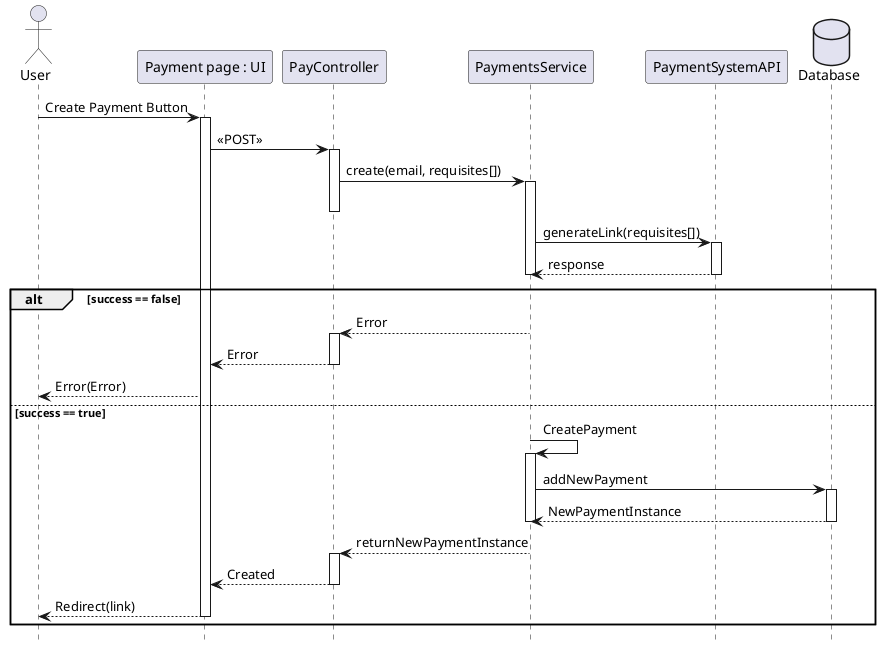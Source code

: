 ```plantuml
@startuml Create Payment

hide footbox


actor User
User -> "Payment page : UI" as UI: Create Payment Button
activate UI

UI -> PayController: << POST >>
activate PayController

PayController -> PaymentsService: create(email, requisites[])
activate PaymentsService
deactivate PayController


PaymentsService -> PaymentSystemAPI: generateLink(requisites[])
activate PaymentSystemAPI
PaymentsService <-- PaymentSystemAPI: response
deactivate PaymentSystemAPI
deactivate PaymentsService

alt success == false

PaymentsService --> PayController: Error
activate PayController
PayController --> UI : Error
deactivate PayController
UI --> User: Error(Error) 

else success == true

database Database
PaymentsService -> PaymentsService: CreatePayment
activate PaymentsService
PaymentsService -> Database: addNewPayment
activate Database
PaymentsService <-- Database: NewPaymentInstance
deactivate Database

deactivate PaymentsService
PaymentsService --> PayController: returnNewPaymentInstance
deactivate PaymentsService

activate PayController
PayController --> UI : Created
deactivate PayController

UI --> User: Redirect(link)
deactivate UI

end

@enduml
```